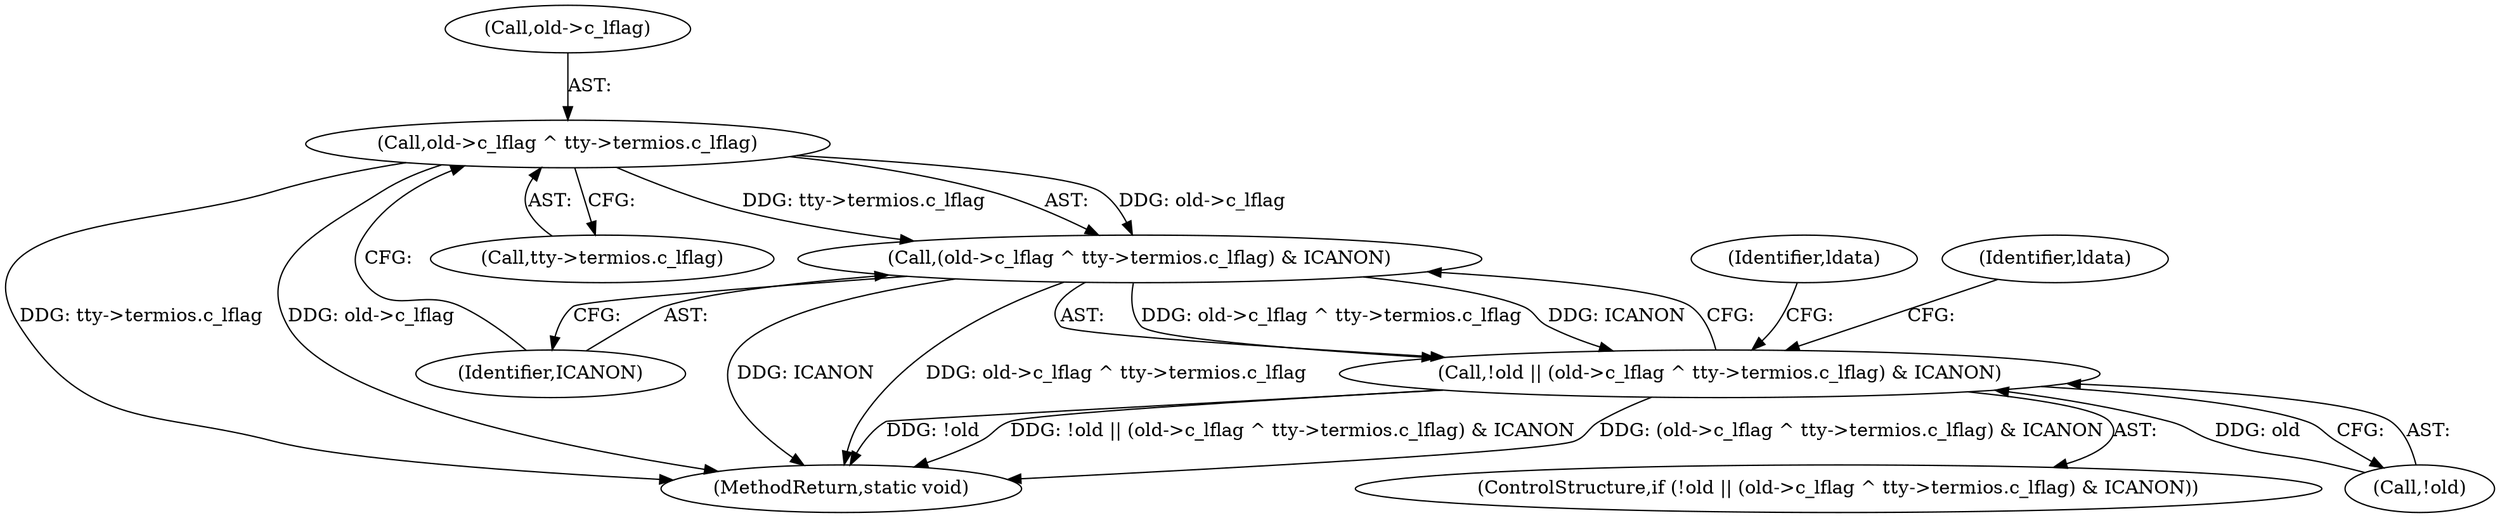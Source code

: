 digraph "0_linux_966031f340185eddd05affcf72b740549f056348_0@pointer" {
"1000117" [label="(Call,old->c_lflag ^ tty->termios.c_lflag)"];
"1000116" [label="(Call,(old->c_lflag ^ tty->termios.c_lflag) & ICANON)"];
"1000113" [label="(Call,!old || (old->c_lflag ^ tty->termios.c_lflag) & ICANON)"];
"1000126" [label="(Identifier,ICANON)"];
"1000117" [label="(Call,old->c_lflag ^ tty->termios.c_lflag)"];
"1000118" [label="(Call,old->c_lflag)"];
"1000114" [label="(Call,!old)"];
"1000130" [label="(Identifier,ldata)"];
"1000112" [label="(ControlStructure,if (!old || (old->c_lflag ^ tty->termios.c_lflag) & ICANON))"];
"1000113" [label="(Call,!old || (old->c_lflag ^ tty->termios.c_lflag) & ICANON)"];
"1000121" [label="(Call,tty->termios.c_lflag)"];
"1000207" [label="(Identifier,ldata)"];
"1000116" [label="(Call,(old->c_lflag ^ tty->termios.c_lflag) & ICANON)"];
"1000461" [label="(MethodReturn,static void)"];
"1000117" -> "1000116"  [label="AST: "];
"1000117" -> "1000121"  [label="CFG: "];
"1000118" -> "1000117"  [label="AST: "];
"1000121" -> "1000117"  [label="AST: "];
"1000126" -> "1000117"  [label="CFG: "];
"1000117" -> "1000461"  [label="DDG: tty->termios.c_lflag"];
"1000117" -> "1000461"  [label="DDG: old->c_lflag"];
"1000117" -> "1000116"  [label="DDG: old->c_lflag"];
"1000117" -> "1000116"  [label="DDG: tty->termios.c_lflag"];
"1000116" -> "1000113"  [label="AST: "];
"1000116" -> "1000126"  [label="CFG: "];
"1000126" -> "1000116"  [label="AST: "];
"1000113" -> "1000116"  [label="CFG: "];
"1000116" -> "1000461"  [label="DDG: old->c_lflag ^ tty->termios.c_lflag"];
"1000116" -> "1000461"  [label="DDG: ICANON"];
"1000116" -> "1000113"  [label="DDG: old->c_lflag ^ tty->termios.c_lflag"];
"1000116" -> "1000113"  [label="DDG: ICANON"];
"1000113" -> "1000112"  [label="AST: "];
"1000113" -> "1000114"  [label="CFG: "];
"1000114" -> "1000113"  [label="AST: "];
"1000130" -> "1000113"  [label="CFG: "];
"1000207" -> "1000113"  [label="CFG: "];
"1000113" -> "1000461"  [label="DDG: !old"];
"1000113" -> "1000461"  [label="DDG: !old || (old->c_lflag ^ tty->termios.c_lflag) & ICANON"];
"1000113" -> "1000461"  [label="DDG: (old->c_lflag ^ tty->termios.c_lflag) & ICANON"];
"1000114" -> "1000113"  [label="DDG: old"];
}
